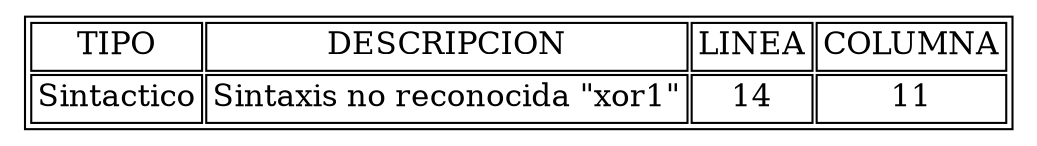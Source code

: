 digraph tablaErrores{
graph [ratio=fill];node [label="\N", fontsize=15, shape=plaintext];
graph [bb="0,0,352,154"];
arset [label=<<TABLE ALIGN="LEFT">
<TR><TD>TIPO</TD><TD>DESCRIPCION</TD><TD>LINEA</TD><TD>COLUMNA</TD></TR>
<TR><TD>Sintactico</TD><TD>Sintaxis no reconocida "xor1"</TD><TD>14</TD><TD>11</TD></TR>
</TABLE>
>, ];
}